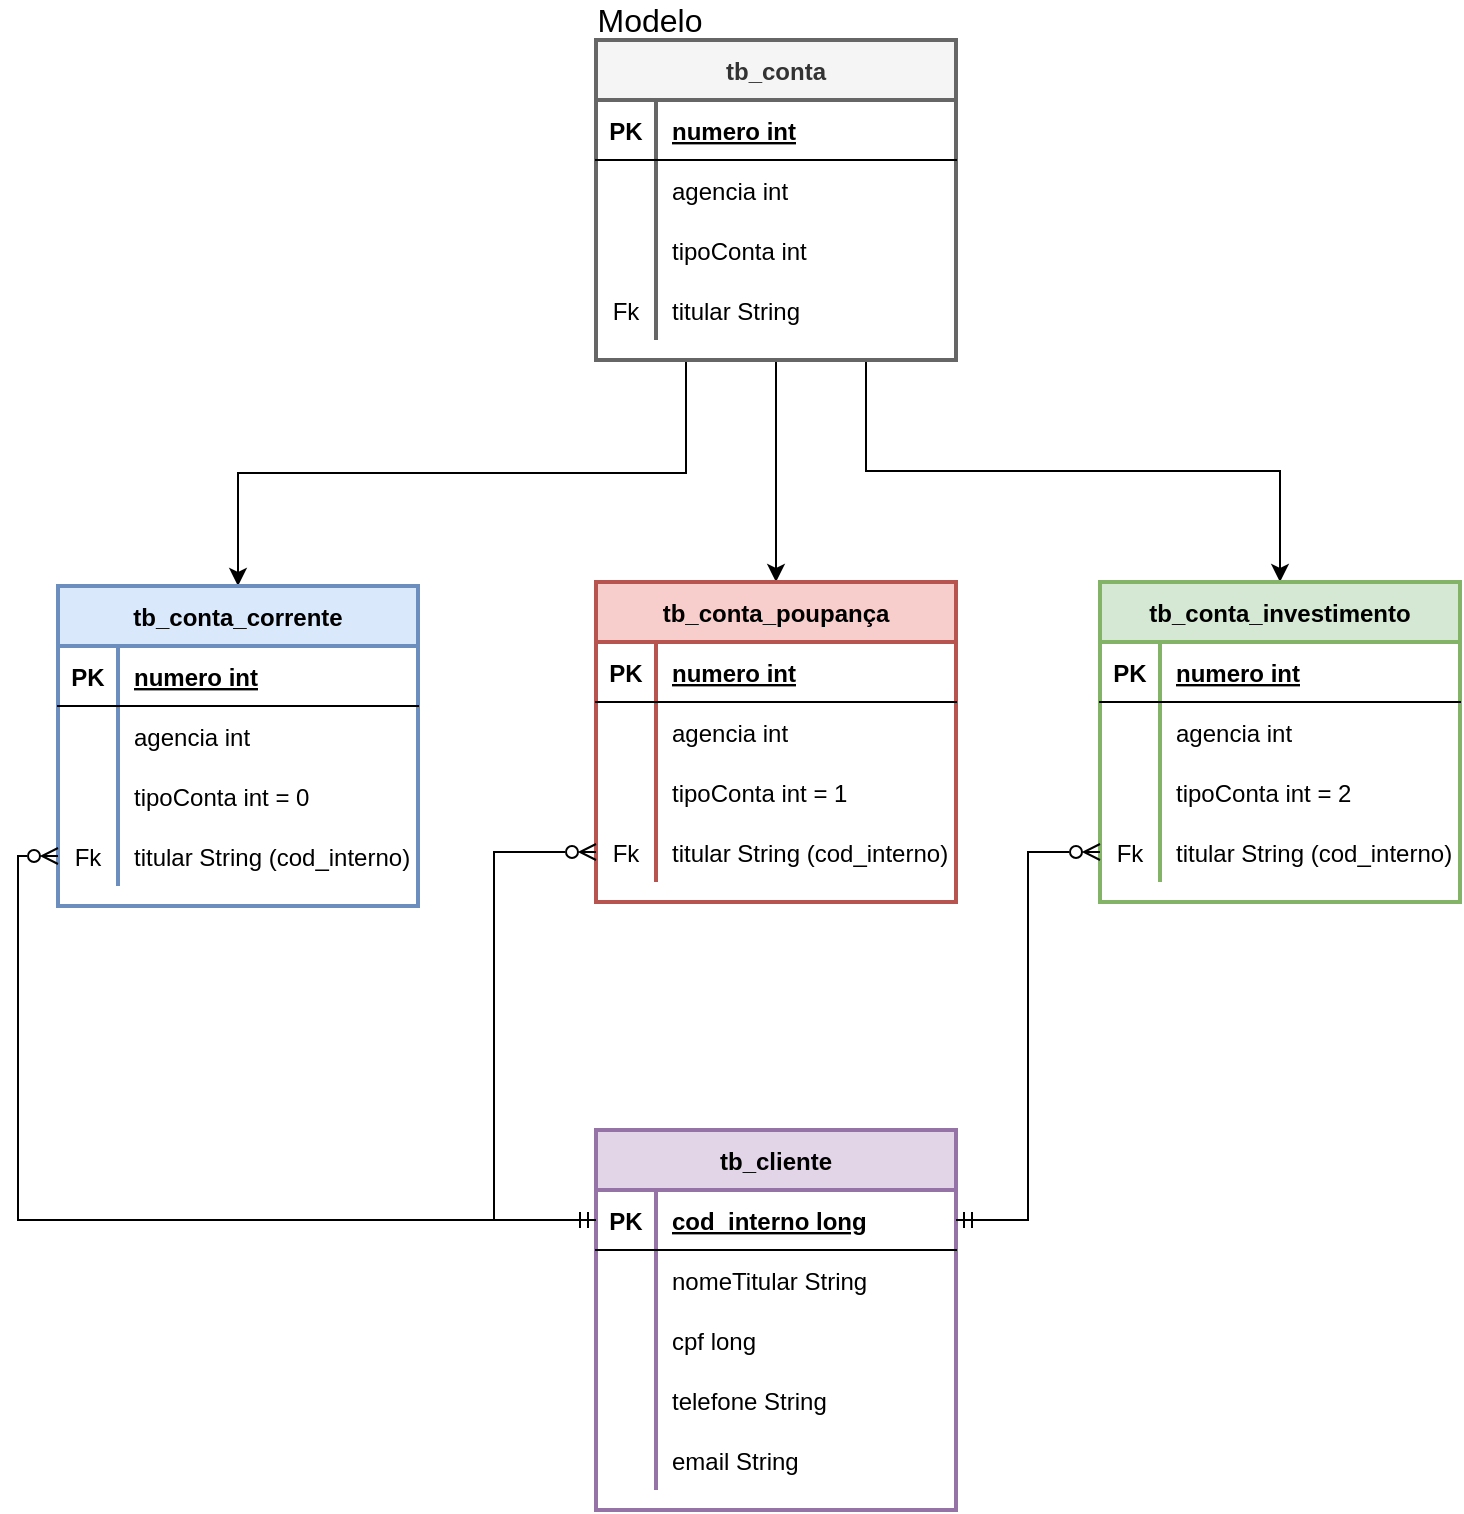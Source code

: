 <mxfile version="15.2.9" type="device"><diagram id="GLWP_SaBno71ZBzXC8cd" name="Page-1"><mxGraphModel dx="793" dy="450" grid="0" gridSize="10" guides="1" tooltips="1" connect="1" arrows="1" fold="1" page="1" pageScale="1" pageWidth="827" pageHeight="1169" background="#FFFFFF" math="0" shadow="0"><root><mxCell id="0"/><mxCell id="1" parent="0"/><mxCell id="5XSqyLNvY00r_sQuLB7g-125" style="edgeStyle=orthogonalEdgeStyle;rounded=0;orthogonalLoop=1;jettySize=auto;html=1;exitX=0.5;exitY=1;exitDx=0;exitDy=0;entryX=0.5;entryY=0;entryDx=0;entryDy=0;" edge="1" parent="1" source="5XSqyLNvY00r_sQuLB7g-1" target="5XSqyLNvY00r_sQuLB7g-98"><mxGeometry relative="1" as="geometry"/></mxCell><mxCell id="5XSqyLNvY00r_sQuLB7g-127" style="edgeStyle=orthogonalEdgeStyle;rounded=0;orthogonalLoop=1;jettySize=auto;html=1;exitX=0.75;exitY=1;exitDx=0;exitDy=0;entryX=0.5;entryY=0;entryDx=0;entryDy=0;" edge="1" parent="1" source="5XSqyLNvY00r_sQuLB7g-1" target="5XSqyLNvY00r_sQuLB7g-111"><mxGeometry relative="1" as="geometry"/></mxCell><mxCell id="5XSqyLNvY00r_sQuLB7g-128" style="edgeStyle=orthogonalEdgeStyle;rounded=0;orthogonalLoop=1;jettySize=auto;html=1;exitX=0.25;exitY=1;exitDx=0;exitDy=0;entryX=0.5;entryY=0;entryDx=0;entryDy=0;" edge="1" parent="1" source="5XSqyLNvY00r_sQuLB7g-1" target="5XSqyLNvY00r_sQuLB7g-85"><mxGeometry relative="1" as="geometry"/></mxCell><mxCell id="5XSqyLNvY00r_sQuLB7g-1" value="tb_conta" style="shape=table;startSize=30;container=1;collapsible=1;childLayout=tableLayout;fixedRows=1;rowLines=0;fontStyle=1;align=center;resizeLast=1;fillColor=#f5f5f5;strokeColor=#666666;fontColor=#333333;strokeWidth=2;" vertex="1" parent="1"><mxGeometry x="321" y="79" width="180" height="160" as="geometry"/></mxCell><mxCell id="5XSqyLNvY00r_sQuLB7g-2" value="" style="shape=partialRectangle;collapsible=0;dropTarget=0;pointerEvents=0;fillColor=none;top=0;left=0;bottom=1;right=0;points=[[0,0.5],[1,0.5]];portConstraint=eastwest;" vertex="1" parent="5XSqyLNvY00r_sQuLB7g-1"><mxGeometry y="30" width="180" height="30" as="geometry"/></mxCell><mxCell id="5XSqyLNvY00r_sQuLB7g-3" value="PK" style="shape=partialRectangle;connectable=0;fillColor=none;top=0;left=0;bottom=0;right=0;fontStyle=1;overflow=hidden;" vertex="1" parent="5XSqyLNvY00r_sQuLB7g-2"><mxGeometry width="30" height="30" as="geometry"><mxRectangle width="30" height="30" as="alternateBounds"/></mxGeometry></mxCell><mxCell id="5XSqyLNvY00r_sQuLB7g-4" value="numero int" style="shape=partialRectangle;connectable=0;fillColor=none;top=0;left=0;bottom=0;right=0;align=left;spacingLeft=6;fontStyle=5;overflow=hidden;" vertex="1" parent="5XSqyLNvY00r_sQuLB7g-2"><mxGeometry x="30" width="150" height="30" as="geometry"><mxRectangle width="150" height="30" as="alternateBounds"/></mxGeometry></mxCell><mxCell id="5XSqyLNvY00r_sQuLB7g-5" value="" style="shape=partialRectangle;collapsible=0;dropTarget=0;pointerEvents=0;fillColor=none;top=0;left=0;bottom=0;right=0;points=[[0,0.5],[1,0.5]];portConstraint=eastwest;" vertex="1" parent="5XSqyLNvY00r_sQuLB7g-1"><mxGeometry y="60" width="180" height="30" as="geometry"/></mxCell><mxCell id="5XSqyLNvY00r_sQuLB7g-6" value="" style="shape=partialRectangle;connectable=0;fillColor=none;top=0;left=0;bottom=0;right=0;editable=1;overflow=hidden;" vertex="1" parent="5XSqyLNvY00r_sQuLB7g-5"><mxGeometry width="30" height="30" as="geometry"><mxRectangle width="30" height="30" as="alternateBounds"/></mxGeometry></mxCell><mxCell id="5XSqyLNvY00r_sQuLB7g-7" value="agencia int" style="shape=partialRectangle;connectable=0;fillColor=none;top=0;left=0;bottom=0;right=0;align=left;spacingLeft=6;overflow=hidden;" vertex="1" parent="5XSqyLNvY00r_sQuLB7g-5"><mxGeometry x="30" width="150" height="30" as="geometry"><mxRectangle width="150" height="30" as="alternateBounds"/></mxGeometry></mxCell><mxCell id="5XSqyLNvY00r_sQuLB7g-8" value="" style="shape=partialRectangle;collapsible=0;dropTarget=0;pointerEvents=0;fillColor=none;top=0;left=0;bottom=0;right=0;points=[[0,0.5],[1,0.5]];portConstraint=eastwest;" vertex="1" parent="5XSqyLNvY00r_sQuLB7g-1"><mxGeometry y="90" width="180" height="30" as="geometry"/></mxCell><mxCell id="5XSqyLNvY00r_sQuLB7g-9" value="" style="shape=partialRectangle;connectable=0;fillColor=none;top=0;left=0;bottom=0;right=0;editable=1;overflow=hidden;" vertex="1" parent="5XSqyLNvY00r_sQuLB7g-8"><mxGeometry width="30" height="30" as="geometry"><mxRectangle width="30" height="30" as="alternateBounds"/></mxGeometry></mxCell><mxCell id="5XSqyLNvY00r_sQuLB7g-10" value="tipoConta int" style="shape=partialRectangle;connectable=0;fillColor=none;top=0;left=0;bottom=0;right=0;align=left;spacingLeft=6;overflow=hidden;" vertex="1" parent="5XSqyLNvY00r_sQuLB7g-8"><mxGeometry x="30" width="150" height="30" as="geometry"><mxRectangle width="150" height="30" as="alternateBounds"/></mxGeometry></mxCell><mxCell id="5XSqyLNvY00r_sQuLB7g-11" value="" style="shape=partialRectangle;collapsible=0;dropTarget=0;pointerEvents=0;fillColor=none;top=0;left=0;bottom=0;right=0;points=[[0,0.5],[1,0.5]];portConstraint=eastwest;" vertex="1" parent="5XSqyLNvY00r_sQuLB7g-1"><mxGeometry y="120" width="180" height="30" as="geometry"/></mxCell><mxCell id="5XSqyLNvY00r_sQuLB7g-12" value="Fk" style="shape=partialRectangle;connectable=0;fillColor=none;top=0;left=0;bottom=0;right=0;editable=1;overflow=hidden;" vertex="1" parent="5XSqyLNvY00r_sQuLB7g-11"><mxGeometry width="30" height="30" as="geometry"><mxRectangle width="30" height="30" as="alternateBounds"/></mxGeometry></mxCell><mxCell id="5XSqyLNvY00r_sQuLB7g-13" value="titular String" style="shape=partialRectangle;connectable=0;fillColor=none;top=0;left=0;bottom=0;right=0;align=left;spacingLeft=6;overflow=hidden;" vertex="1" parent="5XSqyLNvY00r_sQuLB7g-11"><mxGeometry x="30" width="150" height="30" as="geometry"><mxRectangle width="150" height="30" as="alternateBounds"/></mxGeometry></mxCell><mxCell id="5XSqyLNvY00r_sQuLB7g-69" value="tb_cliente" style="shape=table;startSize=30;container=1;collapsible=1;childLayout=tableLayout;fixedRows=1;rowLines=0;fontStyle=1;align=center;resizeLast=1;fillColor=#e1d5e7;strokeColor=#9673a6;strokeWidth=2;" vertex="1" parent="1"><mxGeometry x="321" y="624" width="180" height="190" as="geometry"/></mxCell><mxCell id="5XSqyLNvY00r_sQuLB7g-70" value="" style="shape=partialRectangle;collapsible=0;dropTarget=0;pointerEvents=0;fillColor=none;top=0;left=0;bottom=1;right=0;points=[[0,0.5],[1,0.5]];portConstraint=eastwest;" vertex="1" parent="5XSqyLNvY00r_sQuLB7g-69"><mxGeometry y="30" width="180" height="30" as="geometry"/></mxCell><mxCell id="5XSqyLNvY00r_sQuLB7g-71" value="PK" style="shape=partialRectangle;connectable=0;fillColor=none;top=0;left=0;bottom=0;right=0;fontStyle=1;overflow=hidden;" vertex="1" parent="5XSqyLNvY00r_sQuLB7g-70"><mxGeometry width="30" height="30" as="geometry"><mxRectangle width="30" height="30" as="alternateBounds"/></mxGeometry></mxCell><mxCell id="5XSqyLNvY00r_sQuLB7g-72" value="cod_interno long" style="shape=partialRectangle;connectable=0;fillColor=none;top=0;left=0;bottom=0;right=0;align=left;spacingLeft=6;fontStyle=5;overflow=hidden;" vertex="1" parent="5XSqyLNvY00r_sQuLB7g-70"><mxGeometry x="30" width="150" height="30" as="geometry"><mxRectangle width="150" height="30" as="alternateBounds"/></mxGeometry></mxCell><mxCell id="5XSqyLNvY00r_sQuLB7g-73" value="" style="shape=partialRectangle;collapsible=0;dropTarget=0;pointerEvents=0;fillColor=none;top=0;left=0;bottom=0;right=0;points=[[0,0.5],[1,0.5]];portConstraint=eastwest;" vertex="1" parent="5XSqyLNvY00r_sQuLB7g-69"><mxGeometry y="60" width="180" height="30" as="geometry"/></mxCell><mxCell id="5XSqyLNvY00r_sQuLB7g-74" value="" style="shape=partialRectangle;connectable=0;fillColor=none;top=0;left=0;bottom=0;right=0;editable=1;overflow=hidden;" vertex="1" parent="5XSqyLNvY00r_sQuLB7g-73"><mxGeometry width="30" height="30" as="geometry"><mxRectangle width="30" height="30" as="alternateBounds"/></mxGeometry></mxCell><mxCell id="5XSqyLNvY00r_sQuLB7g-75" value="nomeTitular String" style="shape=partialRectangle;connectable=0;fillColor=none;top=0;left=0;bottom=0;right=0;align=left;spacingLeft=6;overflow=hidden;" vertex="1" parent="5XSqyLNvY00r_sQuLB7g-73"><mxGeometry x="30" width="150" height="30" as="geometry"><mxRectangle width="150" height="30" as="alternateBounds"/></mxGeometry></mxCell><mxCell id="5XSqyLNvY00r_sQuLB7g-76" value="" style="shape=partialRectangle;collapsible=0;dropTarget=0;pointerEvents=0;fillColor=none;top=0;left=0;bottom=0;right=0;points=[[0,0.5],[1,0.5]];portConstraint=eastwest;" vertex="1" parent="5XSqyLNvY00r_sQuLB7g-69"><mxGeometry y="90" width="180" height="30" as="geometry"/></mxCell><mxCell id="5XSqyLNvY00r_sQuLB7g-77" value="" style="shape=partialRectangle;connectable=0;fillColor=none;top=0;left=0;bottom=0;right=0;editable=1;overflow=hidden;" vertex="1" parent="5XSqyLNvY00r_sQuLB7g-76"><mxGeometry width="30" height="30" as="geometry"><mxRectangle width="30" height="30" as="alternateBounds"/></mxGeometry></mxCell><mxCell id="5XSqyLNvY00r_sQuLB7g-78" value="cpf long" style="shape=partialRectangle;connectable=0;fillColor=none;top=0;left=0;bottom=0;right=0;align=left;spacingLeft=6;overflow=hidden;" vertex="1" parent="5XSqyLNvY00r_sQuLB7g-76"><mxGeometry x="30" width="150" height="30" as="geometry"><mxRectangle width="150" height="30" as="alternateBounds"/></mxGeometry></mxCell><mxCell id="5XSqyLNvY00r_sQuLB7g-79" value="" style="shape=partialRectangle;collapsible=0;dropTarget=0;pointerEvents=0;fillColor=none;top=0;left=0;bottom=0;right=0;points=[[0,0.5],[1,0.5]];portConstraint=eastwest;" vertex="1" parent="5XSqyLNvY00r_sQuLB7g-69"><mxGeometry y="120" width="180" height="30" as="geometry"/></mxCell><mxCell id="5XSqyLNvY00r_sQuLB7g-80" value="" style="shape=partialRectangle;connectable=0;fillColor=none;top=0;left=0;bottom=0;right=0;editable=1;overflow=hidden;" vertex="1" parent="5XSqyLNvY00r_sQuLB7g-79"><mxGeometry width="30" height="30" as="geometry"><mxRectangle width="30" height="30" as="alternateBounds"/></mxGeometry></mxCell><mxCell id="5XSqyLNvY00r_sQuLB7g-81" value="telefone String" style="shape=partialRectangle;connectable=0;fillColor=none;top=0;left=0;bottom=0;right=0;align=left;spacingLeft=6;overflow=hidden;" vertex="1" parent="5XSqyLNvY00r_sQuLB7g-79"><mxGeometry x="30" width="150" height="30" as="geometry"><mxRectangle width="150" height="30" as="alternateBounds"/></mxGeometry></mxCell><mxCell id="5XSqyLNvY00r_sQuLB7g-82" style="shape=partialRectangle;collapsible=0;dropTarget=0;pointerEvents=0;fillColor=none;top=0;left=0;bottom=0;right=0;points=[[0,0.5],[1,0.5]];portConstraint=eastwest;" vertex="1" parent="5XSqyLNvY00r_sQuLB7g-69"><mxGeometry y="150" width="180" height="30" as="geometry"/></mxCell><mxCell id="5XSqyLNvY00r_sQuLB7g-83" style="shape=partialRectangle;connectable=0;fillColor=none;top=0;left=0;bottom=0;right=0;editable=1;overflow=hidden;" vertex="1" parent="5XSqyLNvY00r_sQuLB7g-82"><mxGeometry width="30" height="30" as="geometry"><mxRectangle width="30" height="30" as="alternateBounds"/></mxGeometry></mxCell><mxCell id="5XSqyLNvY00r_sQuLB7g-84" value="email String" style="shape=partialRectangle;connectable=0;fillColor=none;top=0;left=0;bottom=0;right=0;align=left;spacingLeft=6;overflow=hidden;" vertex="1" parent="5XSqyLNvY00r_sQuLB7g-82"><mxGeometry x="30" width="150" height="30" as="geometry"><mxRectangle width="150" height="30" as="alternateBounds"/></mxGeometry></mxCell><mxCell id="5XSqyLNvY00r_sQuLB7g-85" value="tb_conta_corrente" style="shape=table;startSize=30;container=1;collapsible=1;childLayout=tableLayout;fixedRows=1;rowLines=0;fontStyle=1;align=center;resizeLast=1;fillColor=#dae8fc;strokeColor=#6c8ebf;strokeWidth=2;" vertex="1" parent="1"><mxGeometry x="52" y="352" width="180" height="160" as="geometry"/></mxCell><mxCell id="5XSqyLNvY00r_sQuLB7g-86" value="" style="shape=partialRectangle;collapsible=0;dropTarget=0;pointerEvents=0;fillColor=none;top=0;left=0;bottom=1;right=0;points=[[0,0.5],[1,0.5]];portConstraint=eastwest;" vertex="1" parent="5XSqyLNvY00r_sQuLB7g-85"><mxGeometry y="30" width="180" height="30" as="geometry"/></mxCell><mxCell id="5XSqyLNvY00r_sQuLB7g-87" value="PK" style="shape=partialRectangle;connectable=0;fillColor=none;top=0;left=0;bottom=0;right=0;fontStyle=1;overflow=hidden;" vertex="1" parent="5XSqyLNvY00r_sQuLB7g-86"><mxGeometry width="30" height="30" as="geometry"><mxRectangle width="30" height="30" as="alternateBounds"/></mxGeometry></mxCell><mxCell id="5XSqyLNvY00r_sQuLB7g-88" value="numero int" style="shape=partialRectangle;connectable=0;fillColor=none;top=0;left=0;bottom=0;right=0;align=left;spacingLeft=6;fontStyle=5;overflow=hidden;" vertex="1" parent="5XSqyLNvY00r_sQuLB7g-86"><mxGeometry x="30" width="150" height="30" as="geometry"><mxRectangle width="150" height="30" as="alternateBounds"/></mxGeometry></mxCell><mxCell id="5XSqyLNvY00r_sQuLB7g-89" value="" style="shape=partialRectangle;collapsible=0;dropTarget=0;pointerEvents=0;fillColor=none;top=0;left=0;bottom=0;right=0;points=[[0,0.5],[1,0.5]];portConstraint=eastwest;" vertex="1" parent="5XSqyLNvY00r_sQuLB7g-85"><mxGeometry y="60" width="180" height="30" as="geometry"/></mxCell><mxCell id="5XSqyLNvY00r_sQuLB7g-90" value="" style="shape=partialRectangle;connectable=0;fillColor=none;top=0;left=0;bottom=0;right=0;editable=1;overflow=hidden;" vertex="1" parent="5XSqyLNvY00r_sQuLB7g-89"><mxGeometry width="30" height="30" as="geometry"><mxRectangle width="30" height="30" as="alternateBounds"/></mxGeometry></mxCell><mxCell id="5XSqyLNvY00r_sQuLB7g-91" value="agencia int" style="shape=partialRectangle;connectable=0;fillColor=none;top=0;left=0;bottom=0;right=0;align=left;spacingLeft=6;overflow=hidden;" vertex="1" parent="5XSqyLNvY00r_sQuLB7g-89"><mxGeometry x="30" width="150" height="30" as="geometry"><mxRectangle width="150" height="30" as="alternateBounds"/></mxGeometry></mxCell><mxCell id="5XSqyLNvY00r_sQuLB7g-92" value="" style="shape=partialRectangle;collapsible=0;dropTarget=0;pointerEvents=0;fillColor=none;top=0;left=0;bottom=0;right=0;points=[[0,0.5],[1,0.5]];portConstraint=eastwest;" vertex="1" parent="5XSqyLNvY00r_sQuLB7g-85"><mxGeometry y="90" width="180" height="30" as="geometry"/></mxCell><mxCell id="5XSqyLNvY00r_sQuLB7g-93" value="" style="shape=partialRectangle;connectable=0;fillColor=none;top=0;left=0;bottom=0;right=0;editable=1;overflow=hidden;" vertex="1" parent="5XSqyLNvY00r_sQuLB7g-92"><mxGeometry width="30" height="30" as="geometry"><mxRectangle width="30" height="30" as="alternateBounds"/></mxGeometry></mxCell><mxCell id="5XSqyLNvY00r_sQuLB7g-94" value="tipoConta int = 0" style="shape=partialRectangle;connectable=0;fillColor=none;top=0;left=0;bottom=0;right=0;align=left;spacingLeft=6;overflow=hidden;" vertex="1" parent="5XSqyLNvY00r_sQuLB7g-92"><mxGeometry x="30" width="150" height="30" as="geometry"><mxRectangle width="150" height="30" as="alternateBounds"/></mxGeometry></mxCell><mxCell id="5XSqyLNvY00r_sQuLB7g-95" value="" style="shape=partialRectangle;collapsible=0;dropTarget=0;pointerEvents=0;fillColor=none;top=0;left=0;bottom=0;right=0;points=[[0,0.5],[1,0.5]];portConstraint=eastwest;" vertex="1" parent="5XSqyLNvY00r_sQuLB7g-85"><mxGeometry y="120" width="180" height="30" as="geometry"/></mxCell><mxCell id="5XSqyLNvY00r_sQuLB7g-96" value="Fk" style="shape=partialRectangle;connectable=0;fillColor=none;top=0;left=0;bottom=0;right=0;editable=1;overflow=hidden;" vertex="1" parent="5XSqyLNvY00r_sQuLB7g-95"><mxGeometry width="30" height="30" as="geometry"><mxRectangle width="30" height="30" as="alternateBounds"/></mxGeometry></mxCell><mxCell id="5XSqyLNvY00r_sQuLB7g-97" value="titular String (cod_interno)" style="shape=partialRectangle;connectable=0;fillColor=none;top=0;left=0;bottom=0;right=0;align=left;spacingLeft=6;overflow=hidden;" vertex="1" parent="5XSqyLNvY00r_sQuLB7g-95"><mxGeometry x="30" width="150" height="30" as="geometry"><mxRectangle width="150" height="30" as="alternateBounds"/></mxGeometry></mxCell><mxCell id="5XSqyLNvY00r_sQuLB7g-98" value="tb_conta_poupança" style="shape=table;startSize=30;container=1;collapsible=1;childLayout=tableLayout;fixedRows=1;rowLines=0;fontStyle=1;align=center;resizeLast=1;fillColor=#f8cecc;strokeColor=#b85450;strokeWidth=2;" vertex="1" parent="1"><mxGeometry x="321" y="350" width="180" height="160" as="geometry"/></mxCell><mxCell id="5XSqyLNvY00r_sQuLB7g-99" value="" style="shape=partialRectangle;collapsible=0;dropTarget=0;pointerEvents=0;fillColor=none;top=0;left=0;bottom=1;right=0;points=[[0,0.5],[1,0.5]];portConstraint=eastwest;" vertex="1" parent="5XSqyLNvY00r_sQuLB7g-98"><mxGeometry y="30" width="180" height="30" as="geometry"/></mxCell><mxCell id="5XSqyLNvY00r_sQuLB7g-100" value="PK" style="shape=partialRectangle;connectable=0;fillColor=none;top=0;left=0;bottom=0;right=0;fontStyle=1;overflow=hidden;" vertex="1" parent="5XSqyLNvY00r_sQuLB7g-99"><mxGeometry width="30" height="30" as="geometry"><mxRectangle width="30" height="30" as="alternateBounds"/></mxGeometry></mxCell><mxCell id="5XSqyLNvY00r_sQuLB7g-101" value="numero int" style="shape=partialRectangle;connectable=0;fillColor=none;top=0;left=0;bottom=0;right=0;align=left;spacingLeft=6;fontStyle=5;overflow=hidden;" vertex="1" parent="5XSqyLNvY00r_sQuLB7g-99"><mxGeometry x="30" width="150" height="30" as="geometry"><mxRectangle width="150" height="30" as="alternateBounds"/></mxGeometry></mxCell><mxCell id="5XSqyLNvY00r_sQuLB7g-102" value="" style="shape=partialRectangle;collapsible=0;dropTarget=0;pointerEvents=0;fillColor=none;top=0;left=0;bottom=0;right=0;points=[[0,0.5],[1,0.5]];portConstraint=eastwest;" vertex="1" parent="5XSqyLNvY00r_sQuLB7g-98"><mxGeometry y="60" width="180" height="30" as="geometry"/></mxCell><mxCell id="5XSqyLNvY00r_sQuLB7g-103" value="" style="shape=partialRectangle;connectable=0;fillColor=none;top=0;left=0;bottom=0;right=0;editable=1;overflow=hidden;" vertex="1" parent="5XSqyLNvY00r_sQuLB7g-102"><mxGeometry width="30" height="30" as="geometry"><mxRectangle width="30" height="30" as="alternateBounds"/></mxGeometry></mxCell><mxCell id="5XSqyLNvY00r_sQuLB7g-104" value="agencia int" style="shape=partialRectangle;connectable=0;fillColor=none;top=0;left=0;bottom=0;right=0;align=left;spacingLeft=6;overflow=hidden;" vertex="1" parent="5XSqyLNvY00r_sQuLB7g-102"><mxGeometry x="30" width="150" height="30" as="geometry"><mxRectangle width="150" height="30" as="alternateBounds"/></mxGeometry></mxCell><mxCell id="5XSqyLNvY00r_sQuLB7g-105" value="" style="shape=partialRectangle;collapsible=0;dropTarget=0;pointerEvents=0;fillColor=none;top=0;left=0;bottom=0;right=0;points=[[0,0.5],[1,0.5]];portConstraint=eastwest;" vertex="1" parent="5XSqyLNvY00r_sQuLB7g-98"><mxGeometry y="90" width="180" height="30" as="geometry"/></mxCell><mxCell id="5XSqyLNvY00r_sQuLB7g-106" value="" style="shape=partialRectangle;connectable=0;fillColor=none;top=0;left=0;bottom=0;right=0;editable=1;overflow=hidden;" vertex="1" parent="5XSqyLNvY00r_sQuLB7g-105"><mxGeometry width="30" height="30" as="geometry"><mxRectangle width="30" height="30" as="alternateBounds"/></mxGeometry></mxCell><mxCell id="5XSqyLNvY00r_sQuLB7g-107" value="tipoConta int = 1" style="shape=partialRectangle;connectable=0;fillColor=none;top=0;left=0;bottom=0;right=0;align=left;spacingLeft=6;overflow=hidden;" vertex="1" parent="5XSqyLNvY00r_sQuLB7g-105"><mxGeometry x="30" width="150" height="30" as="geometry"><mxRectangle width="150" height="30" as="alternateBounds"/></mxGeometry></mxCell><mxCell id="5XSqyLNvY00r_sQuLB7g-108" value="" style="shape=partialRectangle;collapsible=0;dropTarget=0;pointerEvents=0;fillColor=none;top=0;left=0;bottom=0;right=0;points=[[0,0.5],[1,0.5]];portConstraint=eastwest;" vertex="1" parent="5XSqyLNvY00r_sQuLB7g-98"><mxGeometry y="120" width="180" height="30" as="geometry"/></mxCell><mxCell id="5XSqyLNvY00r_sQuLB7g-109" value="Fk" style="shape=partialRectangle;connectable=0;fillColor=none;top=0;left=0;bottom=0;right=0;editable=1;overflow=hidden;" vertex="1" parent="5XSqyLNvY00r_sQuLB7g-108"><mxGeometry width="30" height="30" as="geometry"><mxRectangle width="30" height="30" as="alternateBounds"/></mxGeometry></mxCell><mxCell id="5XSqyLNvY00r_sQuLB7g-110" value="titular String (cod_interno)" style="shape=partialRectangle;connectable=0;fillColor=none;top=0;left=0;bottom=0;right=0;align=left;spacingLeft=6;overflow=hidden;" vertex="1" parent="5XSqyLNvY00r_sQuLB7g-108"><mxGeometry x="30" width="150" height="30" as="geometry"><mxRectangle width="150" height="30" as="alternateBounds"/></mxGeometry></mxCell><mxCell id="5XSqyLNvY00r_sQuLB7g-111" value="tb_conta_investimento" style="shape=table;startSize=30;container=1;collapsible=1;childLayout=tableLayout;fixedRows=1;rowLines=0;fontStyle=1;align=center;resizeLast=1;fillColor=#d5e8d4;strokeColor=#82b366;strokeWidth=2;" vertex="1" parent="1"><mxGeometry x="573" y="350" width="180" height="160" as="geometry"/></mxCell><mxCell id="5XSqyLNvY00r_sQuLB7g-112" value="" style="shape=partialRectangle;collapsible=0;dropTarget=0;pointerEvents=0;fillColor=none;top=0;left=0;bottom=1;right=0;points=[[0,0.5],[1,0.5]];portConstraint=eastwest;" vertex="1" parent="5XSqyLNvY00r_sQuLB7g-111"><mxGeometry y="30" width="180" height="30" as="geometry"/></mxCell><mxCell id="5XSqyLNvY00r_sQuLB7g-113" value="PK" style="shape=partialRectangle;connectable=0;fillColor=none;top=0;left=0;bottom=0;right=0;fontStyle=1;overflow=hidden;" vertex="1" parent="5XSqyLNvY00r_sQuLB7g-112"><mxGeometry width="30" height="30" as="geometry"><mxRectangle width="30" height="30" as="alternateBounds"/></mxGeometry></mxCell><mxCell id="5XSqyLNvY00r_sQuLB7g-114" value="numero int" style="shape=partialRectangle;connectable=0;fillColor=none;top=0;left=0;bottom=0;right=0;align=left;spacingLeft=6;fontStyle=5;overflow=hidden;" vertex="1" parent="5XSqyLNvY00r_sQuLB7g-112"><mxGeometry x="30" width="150" height="30" as="geometry"><mxRectangle width="150" height="30" as="alternateBounds"/></mxGeometry></mxCell><mxCell id="5XSqyLNvY00r_sQuLB7g-115" value="" style="shape=partialRectangle;collapsible=0;dropTarget=0;pointerEvents=0;fillColor=none;top=0;left=0;bottom=0;right=0;points=[[0,0.5],[1,0.5]];portConstraint=eastwest;" vertex="1" parent="5XSqyLNvY00r_sQuLB7g-111"><mxGeometry y="60" width="180" height="30" as="geometry"/></mxCell><mxCell id="5XSqyLNvY00r_sQuLB7g-116" value="" style="shape=partialRectangle;connectable=0;fillColor=none;top=0;left=0;bottom=0;right=0;editable=1;overflow=hidden;" vertex="1" parent="5XSqyLNvY00r_sQuLB7g-115"><mxGeometry width="30" height="30" as="geometry"><mxRectangle width="30" height="30" as="alternateBounds"/></mxGeometry></mxCell><mxCell id="5XSqyLNvY00r_sQuLB7g-117" value="agencia int" style="shape=partialRectangle;connectable=0;fillColor=none;top=0;left=0;bottom=0;right=0;align=left;spacingLeft=6;overflow=hidden;" vertex="1" parent="5XSqyLNvY00r_sQuLB7g-115"><mxGeometry x="30" width="150" height="30" as="geometry"><mxRectangle width="150" height="30" as="alternateBounds"/></mxGeometry></mxCell><mxCell id="5XSqyLNvY00r_sQuLB7g-118" value="" style="shape=partialRectangle;collapsible=0;dropTarget=0;pointerEvents=0;fillColor=none;top=0;left=0;bottom=0;right=0;points=[[0,0.5],[1,0.5]];portConstraint=eastwest;" vertex="1" parent="5XSqyLNvY00r_sQuLB7g-111"><mxGeometry y="90" width="180" height="30" as="geometry"/></mxCell><mxCell id="5XSqyLNvY00r_sQuLB7g-119" value="" style="shape=partialRectangle;connectable=0;fillColor=none;top=0;left=0;bottom=0;right=0;editable=1;overflow=hidden;" vertex="1" parent="5XSqyLNvY00r_sQuLB7g-118"><mxGeometry width="30" height="30" as="geometry"><mxRectangle width="30" height="30" as="alternateBounds"/></mxGeometry></mxCell><mxCell id="5XSqyLNvY00r_sQuLB7g-120" value="tipoConta int = 2" style="shape=partialRectangle;connectable=0;fillColor=none;top=0;left=0;bottom=0;right=0;align=left;spacingLeft=6;overflow=hidden;" vertex="1" parent="5XSqyLNvY00r_sQuLB7g-118"><mxGeometry x="30" width="150" height="30" as="geometry"><mxRectangle width="150" height="30" as="alternateBounds"/></mxGeometry></mxCell><mxCell id="5XSqyLNvY00r_sQuLB7g-121" value="" style="shape=partialRectangle;collapsible=0;dropTarget=0;pointerEvents=0;fillColor=none;top=0;left=0;bottom=0;right=0;points=[[0,0.5],[1,0.5]];portConstraint=eastwest;" vertex="1" parent="5XSqyLNvY00r_sQuLB7g-111"><mxGeometry y="120" width="180" height="30" as="geometry"/></mxCell><mxCell id="5XSqyLNvY00r_sQuLB7g-122" value="Fk" style="shape=partialRectangle;connectable=0;fillColor=none;top=0;left=0;bottom=0;right=0;editable=1;overflow=hidden;" vertex="1" parent="5XSqyLNvY00r_sQuLB7g-121"><mxGeometry width="30" height="30" as="geometry"><mxRectangle width="30" height="30" as="alternateBounds"/></mxGeometry></mxCell><mxCell id="5XSqyLNvY00r_sQuLB7g-123" value="titular String (cod_interno)" style="shape=partialRectangle;connectable=0;fillColor=none;top=0;left=0;bottom=0;right=0;align=left;spacingLeft=6;overflow=hidden;" vertex="1" parent="5XSqyLNvY00r_sQuLB7g-121"><mxGeometry x="30" width="150" height="30" as="geometry"><mxRectangle width="150" height="30" as="alternateBounds"/></mxGeometry></mxCell><mxCell id="5XSqyLNvY00r_sQuLB7g-124" value="Modelo" style="text;html=1;strokeColor=none;fillColor=none;align=center;verticalAlign=middle;whiteSpace=wrap;rounded=0;fontSize=16;fontStyle=0" vertex="1" parent="1"><mxGeometry x="328" y="59" width="40" height="20" as="geometry"/></mxCell><mxCell id="5XSqyLNvY00r_sQuLB7g-129" style="edgeStyle=orthogonalEdgeStyle;rounded=0;orthogonalLoop=1;jettySize=auto;html=1;exitX=0;exitY=0.5;exitDx=0;exitDy=0;entryX=0;entryY=0.5;entryDx=0;entryDy=0;fontSize=16;endArrow=ERzeroToMany;endFill=0;startArrow=ERmandOne;startFill=0;" edge="1" parent="1" source="5XSqyLNvY00r_sQuLB7g-70" target="5XSqyLNvY00r_sQuLB7g-95"><mxGeometry relative="1" as="geometry"/></mxCell><mxCell id="5XSqyLNvY00r_sQuLB7g-130" style="edgeStyle=orthogonalEdgeStyle;rounded=0;orthogonalLoop=1;jettySize=auto;html=1;exitX=0;exitY=0.5;exitDx=0;exitDy=0;entryX=0;entryY=0.5;entryDx=0;entryDy=0;fontSize=16;startArrow=ERmandOne;startFill=0;endArrow=ERzeroToMany;endFill=0;" edge="1" parent="1" source="5XSqyLNvY00r_sQuLB7g-70" target="5XSqyLNvY00r_sQuLB7g-108"><mxGeometry relative="1" as="geometry"><Array as="points"><mxPoint x="270" y="669"/><mxPoint x="270" y="485"/></Array></mxGeometry></mxCell><mxCell id="5XSqyLNvY00r_sQuLB7g-131" style="edgeStyle=orthogonalEdgeStyle;rounded=0;orthogonalLoop=1;jettySize=auto;html=1;exitX=1;exitY=0.5;exitDx=0;exitDy=0;entryX=0;entryY=0.5;entryDx=0;entryDy=0;fontSize=16;startArrow=ERmandOne;startFill=0;endArrow=ERzeroToMany;endFill=0;" edge="1" parent="1" source="5XSqyLNvY00r_sQuLB7g-70" target="5XSqyLNvY00r_sQuLB7g-121"><mxGeometry relative="1" as="geometry"/></mxCell></root></mxGraphModel></diagram></mxfile>